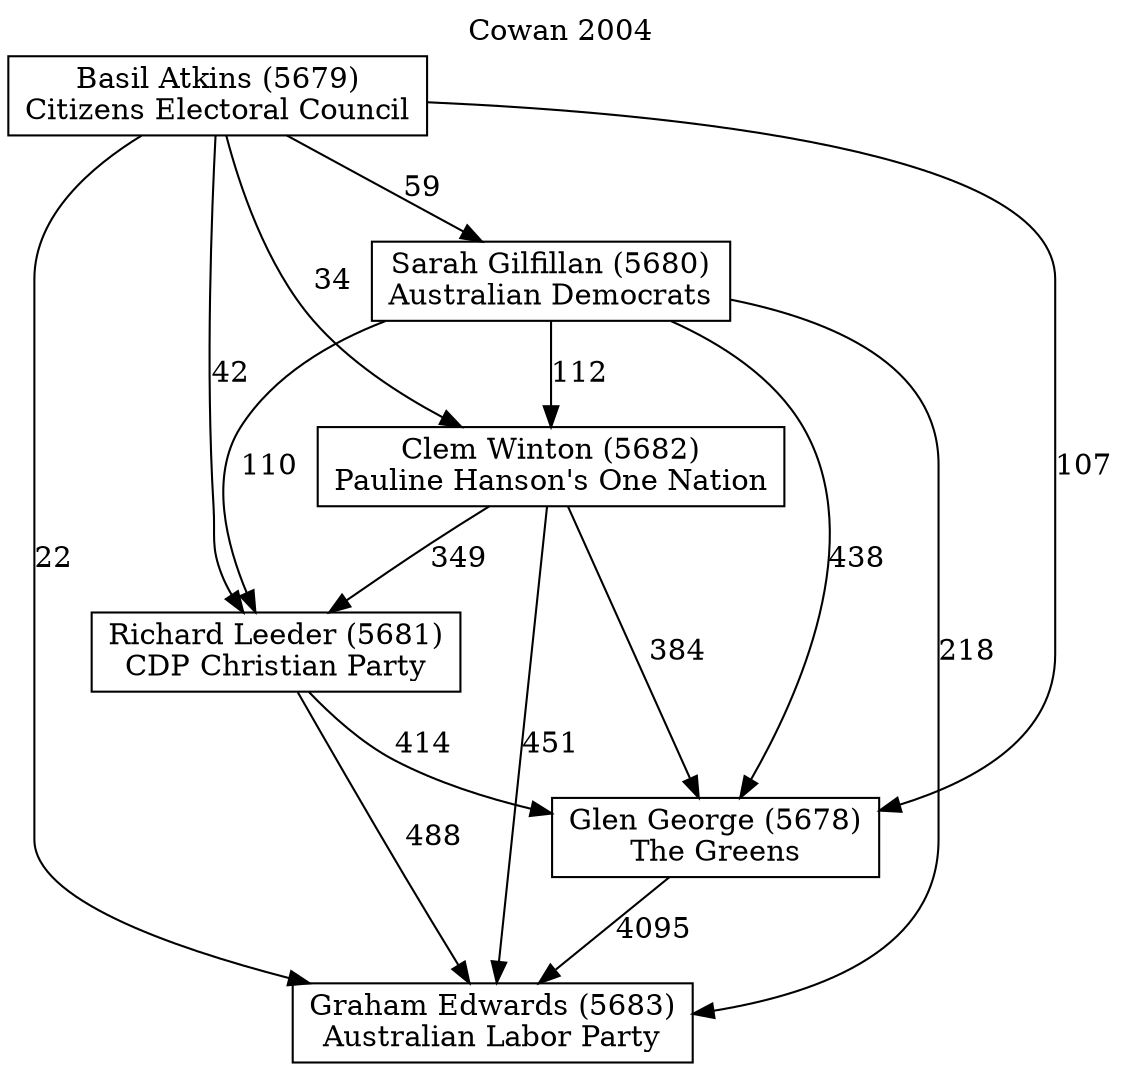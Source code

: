 // House preference flow
digraph "Graham Edwards (5683)_Cowan_2004" {
	graph [label="Cowan 2004" labelloc=t mclimit=10]
	node [shape=box]
	"Graham Edwards (5683)" [label="Graham Edwards (5683)
Australian Labor Party"]
	"Glen George (5678)" [label="Glen George (5678)
The Greens"]
	"Richard Leeder (5681)" [label="Richard Leeder (5681)
CDP Christian Party"]
	"Clem Winton (5682)" [label="Clem Winton (5682)
Pauline Hanson's One Nation"]
	"Sarah Gilfillan (5680)" [label="Sarah Gilfillan (5680)
Australian Democrats"]
	"Basil Atkins (5679)" [label="Basil Atkins (5679)
Citizens Electoral Council"]
	"Glen George (5678)" -> "Graham Edwards (5683)" [label=4095]
	"Richard Leeder (5681)" -> "Glen George (5678)" [label=414]
	"Clem Winton (5682)" -> "Richard Leeder (5681)" [label=349]
	"Sarah Gilfillan (5680)" -> "Clem Winton (5682)" [label=112]
	"Basil Atkins (5679)" -> "Sarah Gilfillan (5680)" [label=59]
	"Richard Leeder (5681)" -> "Graham Edwards (5683)" [label=488]
	"Clem Winton (5682)" -> "Graham Edwards (5683)" [label=451]
	"Sarah Gilfillan (5680)" -> "Graham Edwards (5683)" [label=218]
	"Basil Atkins (5679)" -> "Graham Edwards (5683)" [label=22]
	"Basil Atkins (5679)" -> "Clem Winton (5682)" [label=34]
	"Sarah Gilfillan (5680)" -> "Richard Leeder (5681)" [label=110]
	"Basil Atkins (5679)" -> "Richard Leeder (5681)" [label=42]
	"Clem Winton (5682)" -> "Glen George (5678)" [label=384]
	"Sarah Gilfillan (5680)" -> "Glen George (5678)" [label=438]
	"Basil Atkins (5679)" -> "Glen George (5678)" [label=107]
}

